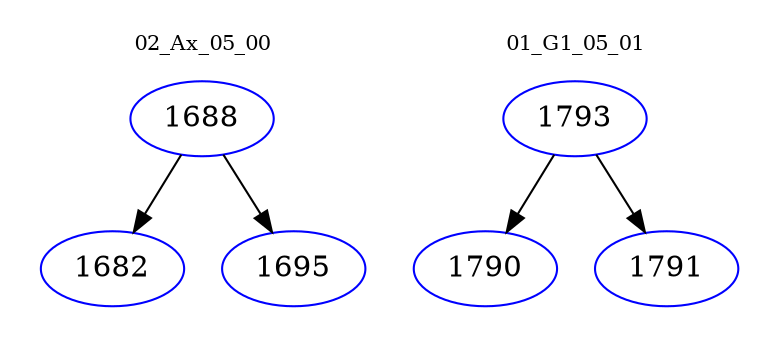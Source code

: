 digraph{
subgraph cluster_0 {
color = white
label = "02_Ax_05_00";
fontsize=10;
T0_1688 [label="1688", color="blue"]
T0_1688 -> T0_1682 [color="black"]
T0_1682 [label="1682", color="blue"]
T0_1688 -> T0_1695 [color="black"]
T0_1695 [label="1695", color="blue"]
}
subgraph cluster_1 {
color = white
label = "01_G1_05_01";
fontsize=10;
T1_1793 [label="1793", color="blue"]
T1_1793 -> T1_1790 [color="black"]
T1_1790 [label="1790", color="blue"]
T1_1793 -> T1_1791 [color="black"]
T1_1791 [label="1791", color="blue"]
}
}
